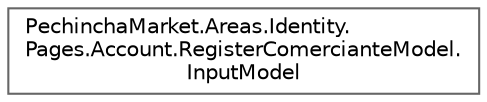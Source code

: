 digraph "Graphical Class Hierarchy"
{
 // LATEX_PDF_SIZE
  bgcolor="transparent";
  edge [fontname=Helvetica,fontsize=10,labelfontname=Helvetica,labelfontsize=10];
  node [fontname=Helvetica,fontsize=10,shape=box,height=0.2,width=0.4];
  rankdir="LR";
  Node0 [id="Node000000",label="PechinchaMarket.Areas.Identity.\lPages.Account.RegisterComercianteModel.\lInputModel",height=0.2,width=0.4,color="grey40", fillcolor="white", style="filled",URL="$class_pechincha_market_1_1_areas_1_1_identity_1_1_pages_1_1_account_1_1_register_comerciante_model_1_1_input_model.html",tooltip="This API supports the ASP.NET Core Identity default UI infrastructure and is not intended to be used ..."];
}
